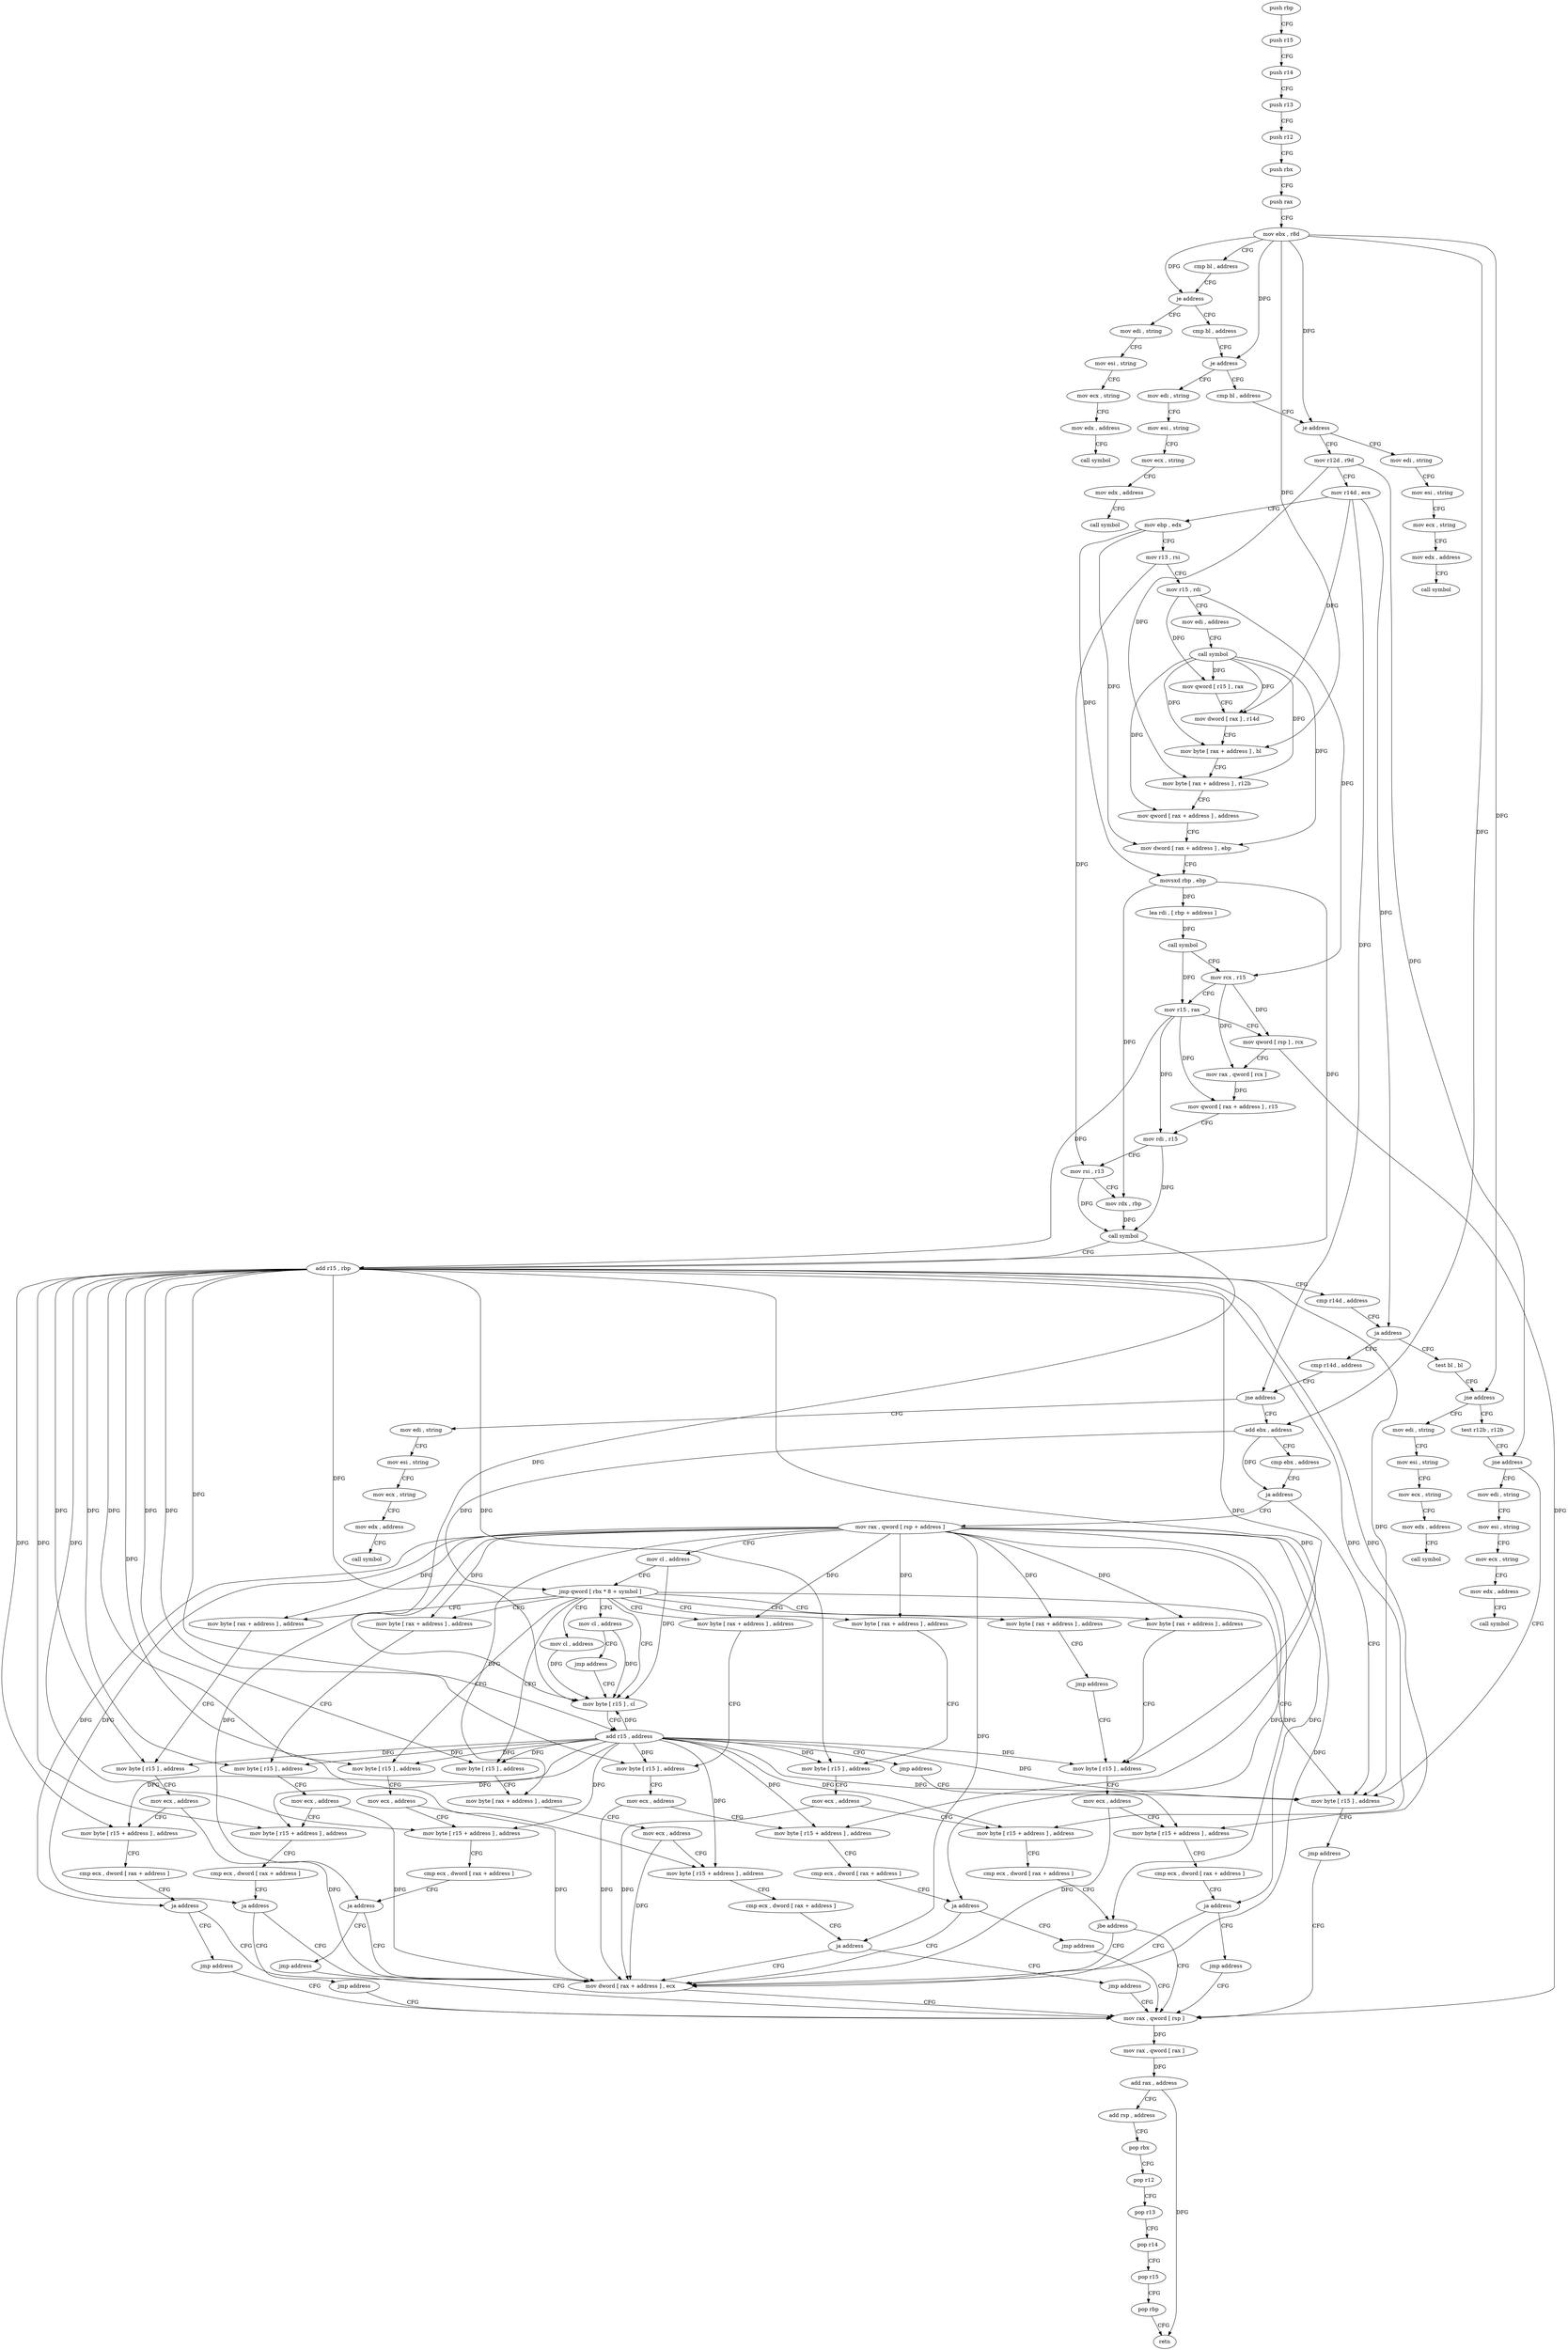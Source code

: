digraph "func" {
"4234272" [label = "push rbp" ]
"4234273" [label = "push r15" ]
"4234275" [label = "push r14" ]
"4234277" [label = "push r13" ]
"4234279" [label = "push r12" ]
"4234281" [label = "push rbx" ]
"4234282" [label = "push rax" ]
"4234283" [label = "mov ebx , r8d" ]
"4234286" [label = "cmp bl , address" ]
"4234289" [label = "je address" ]
"4234711" [label = "mov edi , string" ]
"4234295" [label = "cmp bl , address" ]
"4234716" [label = "mov esi , string" ]
"4234721" [label = "mov ecx , string" ]
"4234726" [label = "mov edx , address" ]
"4234731" [label = "call symbol" ]
"4234298" [label = "je address" ]
"4234736" [label = "mov edi , string" ]
"4234304" [label = "cmp bl , address" ]
"4234741" [label = "mov esi , string" ]
"4234746" [label = "mov ecx , string" ]
"4234751" [label = "mov edx , address" ]
"4234756" [label = "call symbol" ]
"4234307" [label = "je address" ]
"4234761" [label = "mov edi , string" ]
"4234313" [label = "mov r12d , r9d" ]
"4234766" [label = "mov esi , string" ]
"4234771" [label = "mov ecx , string" ]
"4234776" [label = "mov edx , address" ]
"4234781" [label = "call symbol" ]
"4234316" [label = "mov r14d , ecx" ]
"4234319" [label = "mov ebp , edx" ]
"4234321" [label = "mov r13 , rsi" ]
"4234324" [label = "mov r15 , rdi" ]
"4234327" [label = "mov edi , address" ]
"4234332" [label = "call symbol" ]
"4234337" [label = "mov qword [ r15 ] , rax" ]
"4234340" [label = "mov dword [ rax ] , r14d" ]
"4234343" [label = "mov byte [ rax + address ] , bl" ]
"4234346" [label = "mov byte [ rax + address ] , r12b" ]
"4234350" [label = "mov qword [ rax + address ] , address" ]
"4234358" [label = "mov dword [ rax + address ] , ebp" ]
"4234361" [label = "movsxd rbp , ebp" ]
"4234364" [label = "lea rdi , [ rbp + address ]" ]
"4234368" [label = "call symbol" ]
"4234373" [label = "mov rcx , r15" ]
"4234376" [label = "mov r15 , rax" ]
"4234379" [label = "mov qword [ rsp ] , rcx" ]
"4234383" [label = "mov rax , qword [ rcx ]" ]
"4234386" [label = "mov qword [ rax + address ] , r15" ]
"4234390" [label = "mov rdi , r15" ]
"4234393" [label = "mov rsi , r13" ]
"4234396" [label = "mov rdx , rbp" ]
"4234399" [label = "call symbol" ]
"4234404" [label = "add r15 , rbp" ]
"4234407" [label = "cmp r14d , address" ]
"4234411" [label = "ja address" ]
"4234436" [label = "cmp r14d , address" ]
"4234413" [label = "test bl , bl" ]
"4234440" [label = "jne address" ]
"4234836" [label = "mov edi , string" ]
"4234446" [label = "add ebx , address" ]
"4234415" [label = "jne address" ]
"4234786" [label = "mov edi , string" ]
"4234421" [label = "test r12b , r12b" ]
"4234841" [label = "mov esi , string" ]
"4234846" [label = "mov ecx , string" ]
"4234851" [label = "mov edx , address" ]
"4234856" [label = "call symbol" ]
"4234449" [label = "cmp ebx , address" ]
"4234452" [label = "ja address" ]
"4234430" [label = "mov byte [ r15 ] , address" ]
"4234454" [label = "mov rax , qword [ rsp + address ]" ]
"4234791" [label = "mov esi , string" ]
"4234796" [label = "mov ecx , string" ]
"4234801" [label = "mov edx , address" ]
"4234806" [label = "call symbol" ]
"4234424" [label = "jne address" ]
"4234811" [label = "mov edi , string" ]
"4234434" [label = "jmp address" ]
"4234494" [label = "mov rax , qword [ rsp ]" ]
"4234459" [label = "mov cl , address" ]
"4234461" [label = "jmp qword [ rbx * 8 + symbol ]" ]
"4234468" [label = "mov byte [ rax + address ] , address" ]
"4234520" [label = "mov cl , address" ]
"4234522" [label = "mov byte [ r15 ] , cl" ]
"4234531" [label = "mov byte [ r15 ] , address" ]
"4234552" [label = "mov byte [ rax + address ] , address" ]
"4234558" [label = "mov byte [ rax + address ] , address" ]
"4234583" [label = "mov byte [ rax + address ] , address" ]
"4234608" [label = "mov byte [ rax + address ] , address" ]
"4234640" [label = "mov byte [ rax + address ] , address" ]
"4234672" [label = "mov byte [ r15 ] , address" ]
"4234704" [label = "mov cl , address" ]
"4234816" [label = "mov esi , string" ]
"4234821" [label = "mov ecx , string" ]
"4234826" [label = "mov edx , address" ]
"4234831" [label = "call symbol" ]
"4234498" [label = "mov rax , qword [ rax ]" ]
"4234501" [label = "add rax , address" ]
"4234505" [label = "add rsp , address" ]
"4234509" [label = "pop rbx" ]
"4234510" [label = "pop r12" ]
"4234512" [label = "pop r13" ]
"4234514" [label = "pop r14" ]
"4234516" [label = "pop r15" ]
"4234518" [label = "pop rbp" ]
"4234519" [label = "retn" ]
"4234472" [label = "mov byte [ r15 ] , address" ]
"4234476" [label = "mov ecx , address" ]
"4234481" [label = "mov byte [ r15 + address ] , address" ]
"4234486" [label = "cmp ecx , dword [ rax + address ]" ]
"4234489" [label = "jbe address" ]
"4234491" [label = "mov dword [ rax + address ] , ecx" ]
"4234525" [label = "add r15 , address" ]
"4234529" [label = "jmp address" ]
"4234535" [label = "mov ecx , address" ]
"4234540" [label = "mov byte [ r15 + address ] , address" ]
"4234545" [label = "cmp ecx , dword [ rax + address ]" ]
"4234548" [label = "ja address" ]
"4234550" [label = "jmp address" ]
"4234556" [label = "jmp address" ]
"4234644" [label = "mov byte [ r15 ] , address" ]
"4234562" [label = "mov byte [ r15 ] , address" ]
"4234566" [label = "mov ecx , address" ]
"4234571" [label = "mov byte [ r15 + address ] , address" ]
"4234576" [label = "cmp ecx , dword [ rax + address ]" ]
"4234579" [label = "ja address" ]
"4234581" [label = "jmp address" ]
"4234587" [label = "mov byte [ r15 ] , address" ]
"4234591" [label = "mov ecx , address" ]
"4234596" [label = "mov byte [ r15 + address ] , address" ]
"4234601" [label = "cmp ecx , dword [ rax + address ]" ]
"4234604" [label = "ja address" ]
"4234606" [label = "jmp address" ]
"4234612" [label = "mov byte [ r15 ] , address" ]
"4234616" [label = "mov ecx , address" ]
"4234621" [label = "mov byte [ r15 + address ] , address" ]
"4234626" [label = "cmp ecx , dword [ rax + address ]" ]
"4234629" [label = "ja address" ]
"4234635" [label = "jmp address" ]
"4234676" [label = "mov byte [ rax + address ] , address" ]
"4234680" [label = "mov ecx , address" ]
"4234685" [label = "mov byte [ r15 + address ] , address" ]
"4234690" [label = "cmp ecx , dword [ rax + address ]" ]
"4234693" [label = "ja address" ]
"4234699" [label = "jmp address" ]
"4234706" [label = "jmp address" ]
"4234648" [label = "mov ecx , address" ]
"4234653" [label = "mov byte [ r15 + address ] , address" ]
"4234658" [label = "cmp ecx , dword [ rax + address ]" ]
"4234661" [label = "ja address" ]
"4234667" [label = "jmp address" ]
"4234272" -> "4234273" [ label = "CFG" ]
"4234273" -> "4234275" [ label = "CFG" ]
"4234275" -> "4234277" [ label = "CFG" ]
"4234277" -> "4234279" [ label = "CFG" ]
"4234279" -> "4234281" [ label = "CFG" ]
"4234281" -> "4234282" [ label = "CFG" ]
"4234282" -> "4234283" [ label = "CFG" ]
"4234283" -> "4234286" [ label = "CFG" ]
"4234283" -> "4234289" [ label = "DFG" ]
"4234283" -> "4234298" [ label = "DFG" ]
"4234283" -> "4234307" [ label = "DFG" ]
"4234283" -> "4234343" [ label = "DFG" ]
"4234283" -> "4234415" [ label = "DFG" ]
"4234283" -> "4234446" [ label = "DFG" ]
"4234286" -> "4234289" [ label = "CFG" ]
"4234289" -> "4234711" [ label = "CFG" ]
"4234289" -> "4234295" [ label = "CFG" ]
"4234711" -> "4234716" [ label = "CFG" ]
"4234295" -> "4234298" [ label = "CFG" ]
"4234716" -> "4234721" [ label = "CFG" ]
"4234721" -> "4234726" [ label = "CFG" ]
"4234726" -> "4234731" [ label = "CFG" ]
"4234298" -> "4234736" [ label = "CFG" ]
"4234298" -> "4234304" [ label = "CFG" ]
"4234736" -> "4234741" [ label = "CFG" ]
"4234304" -> "4234307" [ label = "CFG" ]
"4234741" -> "4234746" [ label = "CFG" ]
"4234746" -> "4234751" [ label = "CFG" ]
"4234751" -> "4234756" [ label = "CFG" ]
"4234307" -> "4234761" [ label = "CFG" ]
"4234307" -> "4234313" [ label = "CFG" ]
"4234761" -> "4234766" [ label = "CFG" ]
"4234313" -> "4234316" [ label = "CFG" ]
"4234313" -> "4234346" [ label = "DFG" ]
"4234313" -> "4234424" [ label = "DFG" ]
"4234766" -> "4234771" [ label = "CFG" ]
"4234771" -> "4234776" [ label = "CFG" ]
"4234776" -> "4234781" [ label = "CFG" ]
"4234316" -> "4234319" [ label = "CFG" ]
"4234316" -> "4234340" [ label = "DFG" ]
"4234316" -> "4234411" [ label = "DFG" ]
"4234316" -> "4234440" [ label = "DFG" ]
"4234319" -> "4234321" [ label = "CFG" ]
"4234319" -> "4234358" [ label = "DFG" ]
"4234319" -> "4234361" [ label = "DFG" ]
"4234321" -> "4234324" [ label = "CFG" ]
"4234321" -> "4234393" [ label = "DFG" ]
"4234324" -> "4234327" [ label = "CFG" ]
"4234324" -> "4234337" [ label = "DFG" ]
"4234324" -> "4234373" [ label = "DFG" ]
"4234327" -> "4234332" [ label = "CFG" ]
"4234332" -> "4234337" [ label = "DFG" ]
"4234332" -> "4234340" [ label = "DFG" ]
"4234332" -> "4234343" [ label = "DFG" ]
"4234332" -> "4234346" [ label = "DFG" ]
"4234332" -> "4234350" [ label = "DFG" ]
"4234332" -> "4234358" [ label = "DFG" ]
"4234337" -> "4234340" [ label = "CFG" ]
"4234340" -> "4234343" [ label = "CFG" ]
"4234343" -> "4234346" [ label = "CFG" ]
"4234346" -> "4234350" [ label = "CFG" ]
"4234350" -> "4234358" [ label = "CFG" ]
"4234358" -> "4234361" [ label = "CFG" ]
"4234361" -> "4234364" [ label = "DFG" ]
"4234361" -> "4234396" [ label = "DFG" ]
"4234361" -> "4234404" [ label = "DFG" ]
"4234364" -> "4234368" [ label = "DFG" ]
"4234368" -> "4234373" [ label = "CFG" ]
"4234368" -> "4234376" [ label = "DFG" ]
"4234373" -> "4234376" [ label = "CFG" ]
"4234373" -> "4234379" [ label = "DFG" ]
"4234373" -> "4234383" [ label = "DFG" ]
"4234376" -> "4234379" [ label = "CFG" ]
"4234376" -> "4234386" [ label = "DFG" ]
"4234376" -> "4234390" [ label = "DFG" ]
"4234376" -> "4234404" [ label = "DFG" ]
"4234379" -> "4234383" [ label = "CFG" ]
"4234379" -> "4234494" [ label = "DFG" ]
"4234383" -> "4234386" [ label = "DFG" ]
"4234386" -> "4234390" [ label = "CFG" ]
"4234390" -> "4234393" [ label = "CFG" ]
"4234390" -> "4234399" [ label = "DFG" ]
"4234393" -> "4234396" [ label = "CFG" ]
"4234393" -> "4234399" [ label = "DFG" ]
"4234396" -> "4234399" [ label = "DFG" ]
"4234399" -> "4234404" [ label = "CFG" ]
"4234399" -> "4234522" [ label = "DFG" ]
"4234404" -> "4234407" [ label = "CFG" ]
"4234404" -> "4234430" [ label = "DFG" ]
"4234404" -> "4234472" [ label = "DFG" ]
"4234404" -> "4234481" [ label = "DFG" ]
"4234404" -> "4234522" [ label = "DFG" ]
"4234404" -> "4234525" [ label = "DFG" ]
"4234404" -> "4234531" [ label = "DFG" ]
"4234404" -> "4234540" [ label = "DFG" ]
"4234404" -> "4234562" [ label = "DFG" ]
"4234404" -> "4234571" [ label = "DFG" ]
"4234404" -> "4234587" [ label = "DFG" ]
"4234404" -> "4234596" [ label = "DFG" ]
"4234404" -> "4234612" [ label = "DFG" ]
"4234404" -> "4234621" [ label = "DFG" ]
"4234404" -> "4234672" [ label = "DFG" ]
"4234404" -> "4234685" [ label = "DFG" ]
"4234404" -> "4234644" [ label = "DFG" ]
"4234404" -> "4234653" [ label = "DFG" ]
"4234407" -> "4234411" [ label = "CFG" ]
"4234411" -> "4234436" [ label = "CFG" ]
"4234411" -> "4234413" [ label = "CFG" ]
"4234436" -> "4234440" [ label = "CFG" ]
"4234413" -> "4234415" [ label = "CFG" ]
"4234440" -> "4234836" [ label = "CFG" ]
"4234440" -> "4234446" [ label = "CFG" ]
"4234836" -> "4234841" [ label = "CFG" ]
"4234446" -> "4234449" [ label = "CFG" ]
"4234446" -> "4234452" [ label = "DFG" ]
"4234446" -> "4234461" [ label = "DFG" ]
"4234415" -> "4234786" [ label = "CFG" ]
"4234415" -> "4234421" [ label = "CFG" ]
"4234786" -> "4234791" [ label = "CFG" ]
"4234421" -> "4234424" [ label = "CFG" ]
"4234841" -> "4234846" [ label = "CFG" ]
"4234846" -> "4234851" [ label = "CFG" ]
"4234851" -> "4234856" [ label = "CFG" ]
"4234449" -> "4234452" [ label = "CFG" ]
"4234452" -> "4234430" [ label = "CFG" ]
"4234452" -> "4234454" [ label = "CFG" ]
"4234430" -> "4234434" [ label = "CFG" ]
"4234454" -> "4234459" [ label = "CFG" ]
"4234454" -> "4234468" [ label = "DFG" ]
"4234454" -> "4234489" [ label = "DFG" ]
"4234454" -> "4234548" [ label = "DFG" ]
"4234454" -> "4234552" [ label = "DFG" ]
"4234454" -> "4234558" [ label = "DFG" ]
"4234454" -> "4234579" [ label = "DFG" ]
"4234454" -> "4234583" [ label = "DFG" ]
"4234454" -> "4234604" [ label = "DFG" ]
"4234454" -> "4234608" [ label = "DFG" ]
"4234454" -> "4234629" [ label = "DFG" ]
"4234454" -> "4234640" [ label = "DFG" ]
"4234454" -> "4234676" [ label = "DFG" ]
"4234454" -> "4234693" [ label = "DFG" ]
"4234454" -> "4234491" [ label = "DFG" ]
"4234454" -> "4234661" [ label = "DFG" ]
"4234791" -> "4234796" [ label = "CFG" ]
"4234796" -> "4234801" [ label = "CFG" ]
"4234801" -> "4234806" [ label = "CFG" ]
"4234424" -> "4234811" [ label = "CFG" ]
"4234424" -> "4234430" [ label = "CFG" ]
"4234811" -> "4234816" [ label = "CFG" ]
"4234434" -> "4234494" [ label = "CFG" ]
"4234494" -> "4234498" [ label = "DFG" ]
"4234459" -> "4234461" [ label = "CFG" ]
"4234459" -> "4234522" [ label = "DFG" ]
"4234461" -> "4234430" [ label = "CFG" ]
"4234461" -> "4234468" [ label = "CFG" ]
"4234461" -> "4234520" [ label = "CFG" ]
"4234461" -> "4234522" [ label = "CFG" ]
"4234461" -> "4234531" [ label = "CFG" ]
"4234461" -> "4234552" [ label = "CFG" ]
"4234461" -> "4234558" [ label = "CFG" ]
"4234461" -> "4234583" [ label = "CFG" ]
"4234461" -> "4234608" [ label = "CFG" ]
"4234461" -> "4234640" [ label = "CFG" ]
"4234461" -> "4234672" [ label = "CFG" ]
"4234461" -> "4234704" [ label = "CFG" ]
"4234468" -> "4234472" [ label = "CFG" ]
"4234520" -> "4234522" [ label = "DFG" ]
"4234522" -> "4234525" [ label = "CFG" ]
"4234531" -> "4234535" [ label = "CFG" ]
"4234552" -> "4234556" [ label = "CFG" ]
"4234558" -> "4234562" [ label = "CFG" ]
"4234583" -> "4234587" [ label = "CFG" ]
"4234608" -> "4234612" [ label = "CFG" ]
"4234640" -> "4234644" [ label = "CFG" ]
"4234672" -> "4234676" [ label = "CFG" ]
"4234704" -> "4234706" [ label = "CFG" ]
"4234704" -> "4234522" [ label = "DFG" ]
"4234816" -> "4234821" [ label = "CFG" ]
"4234821" -> "4234826" [ label = "CFG" ]
"4234826" -> "4234831" [ label = "CFG" ]
"4234498" -> "4234501" [ label = "DFG" ]
"4234501" -> "4234505" [ label = "CFG" ]
"4234501" -> "4234519" [ label = "DFG" ]
"4234505" -> "4234509" [ label = "CFG" ]
"4234509" -> "4234510" [ label = "CFG" ]
"4234510" -> "4234512" [ label = "CFG" ]
"4234512" -> "4234514" [ label = "CFG" ]
"4234514" -> "4234516" [ label = "CFG" ]
"4234516" -> "4234518" [ label = "CFG" ]
"4234518" -> "4234519" [ label = "CFG" ]
"4234472" -> "4234476" [ label = "CFG" ]
"4234476" -> "4234481" [ label = "CFG" ]
"4234476" -> "4234491" [ label = "DFG" ]
"4234481" -> "4234486" [ label = "CFG" ]
"4234486" -> "4234489" [ label = "CFG" ]
"4234489" -> "4234494" [ label = "CFG" ]
"4234489" -> "4234491" [ label = "CFG" ]
"4234491" -> "4234494" [ label = "CFG" ]
"4234525" -> "4234529" [ label = "CFG" ]
"4234525" -> "4234430" [ label = "DFG" ]
"4234525" -> "4234472" [ label = "DFG" ]
"4234525" -> "4234481" [ label = "DFG" ]
"4234525" -> "4234522" [ label = "DFG" ]
"4234525" -> "4234531" [ label = "DFG" ]
"4234525" -> "4234540" [ label = "DFG" ]
"4234525" -> "4234562" [ label = "DFG" ]
"4234525" -> "4234571" [ label = "DFG" ]
"4234525" -> "4234587" [ label = "DFG" ]
"4234525" -> "4234596" [ label = "DFG" ]
"4234525" -> "4234612" [ label = "DFG" ]
"4234525" -> "4234621" [ label = "DFG" ]
"4234525" -> "4234672" [ label = "DFG" ]
"4234525" -> "4234685" [ label = "DFG" ]
"4234525" -> "4234644" [ label = "DFG" ]
"4234525" -> "4234653" [ label = "DFG" ]
"4234529" -> "4234430" [ label = "CFG" ]
"4234535" -> "4234540" [ label = "CFG" ]
"4234535" -> "4234491" [ label = "DFG" ]
"4234540" -> "4234545" [ label = "CFG" ]
"4234545" -> "4234548" [ label = "CFG" ]
"4234548" -> "4234491" [ label = "CFG" ]
"4234548" -> "4234550" [ label = "CFG" ]
"4234550" -> "4234494" [ label = "CFG" ]
"4234556" -> "4234644" [ label = "CFG" ]
"4234644" -> "4234648" [ label = "CFG" ]
"4234562" -> "4234566" [ label = "CFG" ]
"4234566" -> "4234571" [ label = "CFG" ]
"4234566" -> "4234491" [ label = "DFG" ]
"4234571" -> "4234576" [ label = "CFG" ]
"4234576" -> "4234579" [ label = "CFG" ]
"4234579" -> "4234491" [ label = "CFG" ]
"4234579" -> "4234581" [ label = "CFG" ]
"4234581" -> "4234494" [ label = "CFG" ]
"4234587" -> "4234591" [ label = "CFG" ]
"4234591" -> "4234596" [ label = "CFG" ]
"4234591" -> "4234491" [ label = "DFG" ]
"4234596" -> "4234601" [ label = "CFG" ]
"4234601" -> "4234604" [ label = "CFG" ]
"4234604" -> "4234491" [ label = "CFG" ]
"4234604" -> "4234606" [ label = "CFG" ]
"4234606" -> "4234494" [ label = "CFG" ]
"4234612" -> "4234616" [ label = "CFG" ]
"4234616" -> "4234621" [ label = "CFG" ]
"4234616" -> "4234491" [ label = "DFG" ]
"4234621" -> "4234626" [ label = "CFG" ]
"4234626" -> "4234629" [ label = "CFG" ]
"4234629" -> "4234491" [ label = "CFG" ]
"4234629" -> "4234635" [ label = "CFG" ]
"4234635" -> "4234494" [ label = "CFG" ]
"4234676" -> "4234680" [ label = "CFG" ]
"4234680" -> "4234685" [ label = "CFG" ]
"4234680" -> "4234491" [ label = "DFG" ]
"4234685" -> "4234690" [ label = "CFG" ]
"4234690" -> "4234693" [ label = "CFG" ]
"4234693" -> "4234491" [ label = "CFG" ]
"4234693" -> "4234699" [ label = "CFG" ]
"4234699" -> "4234494" [ label = "CFG" ]
"4234706" -> "4234522" [ label = "CFG" ]
"4234648" -> "4234653" [ label = "CFG" ]
"4234648" -> "4234491" [ label = "DFG" ]
"4234653" -> "4234658" [ label = "CFG" ]
"4234658" -> "4234661" [ label = "CFG" ]
"4234661" -> "4234491" [ label = "CFG" ]
"4234661" -> "4234667" [ label = "CFG" ]
"4234667" -> "4234494" [ label = "CFG" ]
}
